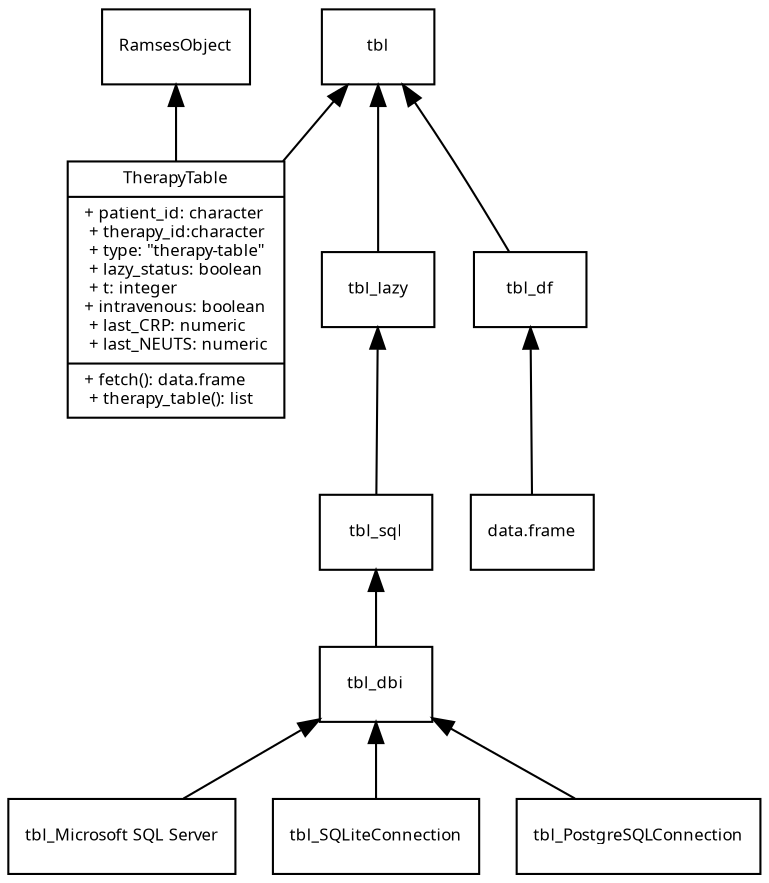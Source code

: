 digraph G {
  fontsize = 8

  node [
          fontname = "Droid Sans Mono"
          fontsize = 8
          shape = "record"

  ]

  edge [
          fontname = "Droid Sans Mono"
          fontsize = 8
  ]

tbl_MSSQL [
  label = "tbl_Microsoft SQL Server"
]

TherapyTable [
  label = "{TherapyTable|
  + patient_id: character\l
  + therapy_id:character\l
  + type: \"therapy-table\"\l
  + lazy_status: boolean\l
  + t: integer\l+ intravenous: boolean\l
  + last_CRP: numeric \l
  + last_NEUTS: numeric\l|
  
  + fetch(): data.frame\l
  + therapy_table(): list\l}"
]

dataframe [
  label="data.frame"
]

RamsesObject -> TherapyTable [dir=back]
tbl -> TherapyTable [dir=back]
tbl -> tbl_lazy [dir=back]
tbl_lazy -> tbl_sql [dir=back]
tbl_sql -> tbl_dbi [dir=back]
tbl_dbi -> tbl_SQLiteConnection [dir=back]
tbl_dbi -> tbl_PostgreSQLConnection [dir=back]
tbl_dbi -> tbl_MSSQL [dir=back]
tbl -> tbl_df [dir=back]
tbl_df -> dataframe [dir=back]

}